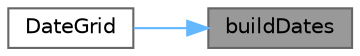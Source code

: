 digraph "buildDates"
{
 // INTERACTIVE_SVG=YES
 // LATEX_PDF_SIZE
  bgcolor="transparent";
  edge [fontname=Helvetica,fontsize=10,labelfontname=Helvetica,labelfontsize=10];
  node [fontname=Helvetica,fontsize=10,shape=box,height=0.2,width=0.4];
  rankdir="RL";
  Node1 [label="buildDates",height=0.2,width=0.4,color="gray40", fillcolor="grey60", style="filled", fontcolor="black",tooltip=" "];
  Node1 -> Node2 [dir="back",color="steelblue1",style="solid"];
  Node2 [label="DateGrid",height=0.2,width=0.4,color="grey40", fillcolor="white", style="filled",URL="$classore_1_1data_1_1_date_grid.html#aed0cdce866f9b2bf373ead3503c22576",tooltip=" "];
}
